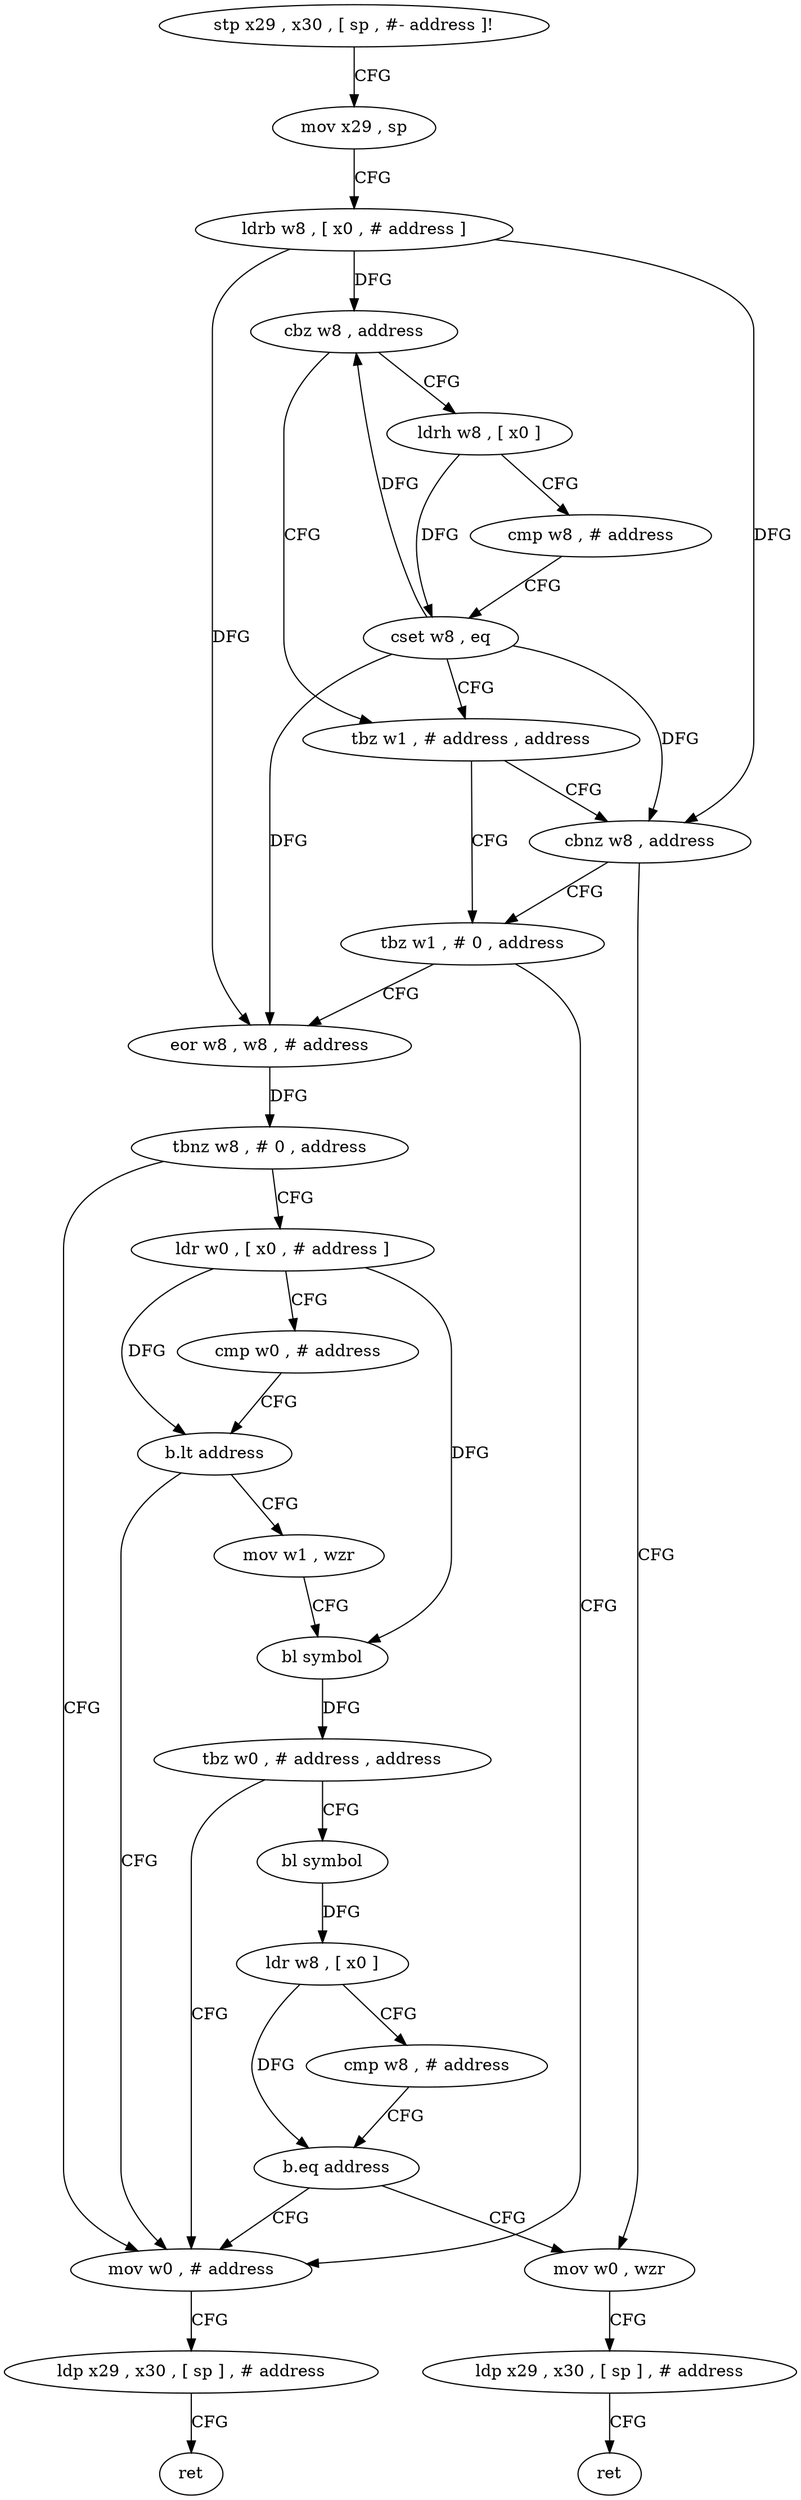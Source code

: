 digraph "func" {
"4212020" [label = "stp x29 , x30 , [ sp , #- address ]!" ]
"4212024" [label = "mov x29 , sp" ]
"4212028" [label = "ldrb w8 , [ x0 , # address ]" ]
"4212032" [label = "cbz w8 , address" ]
"4212048" [label = "tbz w1 , # address , address" ]
"4212036" [label = "ldrh w8 , [ x0 ]" ]
"4212068" [label = "tbz w1 , # 0 , address" ]
"4212052" [label = "cbnz w8 , address" ]
"4212040" [label = "cmp w8 , # address" ]
"4212044" [label = "cset w8 , eq" ]
"4212120" [label = "mov w0 , # address" ]
"4212072" [label = "eor w8 , w8 , # address" ]
"4212056" [label = "mov w0 , wzr" ]
"4212124" [label = "ldp x29 , x30 , [ sp ] , # address" ]
"4212128" [label = "ret" ]
"4212076" [label = "tbnz w8 , # 0 , address" ]
"4212080" [label = "ldr w0 , [ x0 , # address ]" ]
"4212060" [label = "ldp x29 , x30 , [ sp ] , # address" ]
"4212064" [label = "ret" ]
"4212084" [label = "cmp w0 , # address" ]
"4212088" [label = "b.lt address" ]
"4212092" [label = "mov w1 , wzr" ]
"4212096" [label = "bl symbol" ]
"4212100" [label = "tbz w0 , # address , address" ]
"4212104" [label = "bl symbol" ]
"4212108" [label = "ldr w8 , [ x0 ]" ]
"4212112" [label = "cmp w8 , # address" ]
"4212116" [label = "b.eq address" ]
"4212020" -> "4212024" [ label = "CFG" ]
"4212024" -> "4212028" [ label = "CFG" ]
"4212028" -> "4212032" [ label = "DFG" ]
"4212028" -> "4212052" [ label = "DFG" ]
"4212028" -> "4212072" [ label = "DFG" ]
"4212032" -> "4212048" [ label = "CFG" ]
"4212032" -> "4212036" [ label = "CFG" ]
"4212048" -> "4212068" [ label = "CFG" ]
"4212048" -> "4212052" [ label = "CFG" ]
"4212036" -> "4212040" [ label = "CFG" ]
"4212036" -> "4212044" [ label = "DFG" ]
"4212068" -> "4212120" [ label = "CFG" ]
"4212068" -> "4212072" [ label = "CFG" ]
"4212052" -> "4212068" [ label = "CFG" ]
"4212052" -> "4212056" [ label = "CFG" ]
"4212040" -> "4212044" [ label = "CFG" ]
"4212044" -> "4212048" [ label = "CFG" ]
"4212044" -> "4212032" [ label = "DFG" ]
"4212044" -> "4212052" [ label = "DFG" ]
"4212044" -> "4212072" [ label = "DFG" ]
"4212120" -> "4212124" [ label = "CFG" ]
"4212072" -> "4212076" [ label = "DFG" ]
"4212056" -> "4212060" [ label = "CFG" ]
"4212124" -> "4212128" [ label = "CFG" ]
"4212076" -> "4212120" [ label = "CFG" ]
"4212076" -> "4212080" [ label = "CFG" ]
"4212080" -> "4212084" [ label = "CFG" ]
"4212080" -> "4212088" [ label = "DFG" ]
"4212080" -> "4212096" [ label = "DFG" ]
"4212060" -> "4212064" [ label = "CFG" ]
"4212084" -> "4212088" [ label = "CFG" ]
"4212088" -> "4212120" [ label = "CFG" ]
"4212088" -> "4212092" [ label = "CFG" ]
"4212092" -> "4212096" [ label = "CFG" ]
"4212096" -> "4212100" [ label = "DFG" ]
"4212100" -> "4212120" [ label = "CFG" ]
"4212100" -> "4212104" [ label = "CFG" ]
"4212104" -> "4212108" [ label = "DFG" ]
"4212108" -> "4212112" [ label = "CFG" ]
"4212108" -> "4212116" [ label = "DFG" ]
"4212112" -> "4212116" [ label = "CFG" ]
"4212116" -> "4212056" [ label = "CFG" ]
"4212116" -> "4212120" [ label = "CFG" ]
}

